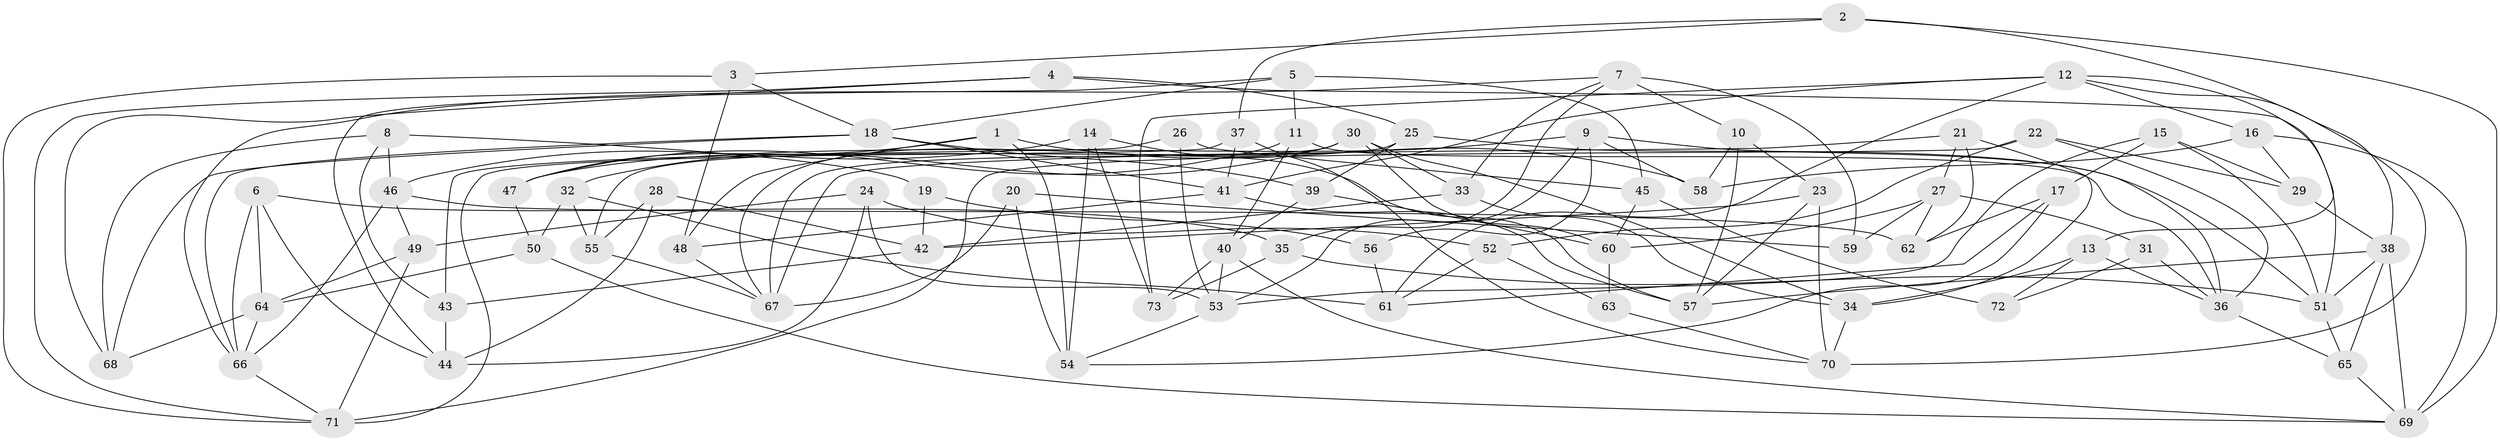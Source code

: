 // original degree distribution, {4: 1.0}
// Generated by graph-tools (version 1.1) at 2025/38/03/04/25 23:38:19]
// undirected, 73 vertices, 160 edges
graph export_dot {
  node [color=gray90,style=filled];
  1;
  2;
  3;
  4;
  5;
  6;
  7;
  8;
  9;
  10;
  11;
  12;
  13;
  14;
  15;
  16;
  17;
  18;
  19;
  20;
  21;
  22;
  23;
  24;
  25;
  26;
  27;
  28;
  29;
  30;
  31;
  32;
  33;
  34;
  35;
  36;
  37;
  38;
  39;
  40;
  41;
  42;
  43;
  44;
  45;
  46;
  47;
  48;
  49;
  50;
  51;
  52;
  53;
  54;
  55;
  56;
  57;
  58;
  59;
  60;
  61;
  62;
  63;
  64;
  65;
  66;
  67;
  68;
  69;
  70;
  71;
  72;
  73;
  1 -- 47 [weight=1.0];
  1 -- 48 [weight=1.0];
  1 -- 54 [weight=1.0];
  1 -- 58 [weight=1.0];
  2 -- 3 [weight=1.0];
  2 -- 37 [weight=1.0];
  2 -- 38 [weight=1.0];
  2 -- 69 [weight=1.0];
  3 -- 18 [weight=1.0];
  3 -- 48 [weight=1.0];
  3 -- 71 [weight=1.0];
  4 -- 25 [weight=1.0];
  4 -- 51 [weight=1.0];
  4 -- 68 [weight=1.0];
  4 -- 71 [weight=1.0];
  5 -- 11 [weight=1.0];
  5 -- 18 [weight=1.0];
  5 -- 44 [weight=1.0];
  5 -- 45 [weight=1.0];
  6 -- 35 [weight=1.0];
  6 -- 44 [weight=1.0];
  6 -- 64 [weight=1.0];
  6 -- 66 [weight=1.0];
  7 -- 10 [weight=1.0];
  7 -- 33 [weight=1.0];
  7 -- 35 [weight=1.0];
  7 -- 59 [weight=2.0];
  7 -- 66 [weight=1.0];
  8 -- 19 [weight=1.0];
  8 -- 43 [weight=1.0];
  8 -- 46 [weight=1.0];
  8 -- 68 [weight=1.0];
  9 -- 36 [weight=1.0];
  9 -- 47 [weight=2.0];
  9 -- 53 [weight=1.0];
  9 -- 56 [weight=1.0];
  9 -- 58 [weight=1.0];
  10 -- 23 [weight=1.0];
  10 -- 57 [weight=1.0];
  10 -- 58 [weight=1.0];
  11 -- 36 [weight=1.0];
  11 -- 40 [weight=2.0];
  11 -- 47 [weight=2.0];
  12 -- 13 [weight=1.0];
  12 -- 16 [weight=1.0];
  12 -- 41 [weight=1.0];
  12 -- 61 [weight=1.0];
  12 -- 70 [weight=1.0];
  12 -- 73 [weight=1.0];
  13 -- 34 [weight=1.0];
  13 -- 36 [weight=1.0];
  13 -- 72 [weight=1.0];
  14 -- 46 [weight=1.0];
  14 -- 54 [weight=1.0];
  14 -- 57 [weight=1.0];
  14 -- 73 [weight=1.0];
  15 -- 17 [weight=1.0];
  15 -- 29 [weight=1.0];
  15 -- 51 [weight=1.0];
  15 -- 53 [weight=1.0];
  16 -- 29 [weight=1.0];
  16 -- 58 [weight=1.0];
  16 -- 69 [weight=1.0];
  17 -- 54 [weight=1.0];
  17 -- 61 [weight=1.0];
  17 -- 62 [weight=1.0];
  18 -- 39 [weight=1.0];
  18 -- 41 [weight=1.0];
  18 -- 66 [weight=1.0];
  18 -- 68 [weight=1.0];
  19 -- 42 [weight=2.0];
  19 -- 56 [weight=1.0];
  20 -- 54 [weight=2.0];
  20 -- 59 [weight=1.0];
  20 -- 67 [weight=1.0];
  21 -- 27 [weight=1.0];
  21 -- 34 [weight=1.0];
  21 -- 62 [weight=1.0];
  21 -- 67 [weight=1.0];
  22 -- 29 [weight=1.0];
  22 -- 36 [weight=1.0];
  22 -- 52 [weight=1.0];
  22 -- 71 [weight=1.0];
  23 -- 42 [weight=1.0];
  23 -- 57 [weight=1.0];
  23 -- 70 [weight=1.0];
  24 -- 44 [weight=1.0];
  24 -- 49 [weight=1.0];
  24 -- 52 [weight=1.0];
  24 -- 53 [weight=1.0];
  25 -- 39 [weight=1.0];
  25 -- 51 [weight=1.0];
  25 -- 67 [weight=1.0];
  26 -- 43 [weight=1.0];
  26 -- 45 [weight=2.0];
  26 -- 53 [weight=1.0];
  27 -- 31 [weight=2.0];
  27 -- 59 [weight=1.0];
  27 -- 60 [weight=1.0];
  27 -- 62 [weight=1.0];
  28 -- 42 [weight=1.0];
  28 -- 44 [weight=2.0];
  28 -- 55 [weight=1.0];
  29 -- 38 [weight=1.0];
  30 -- 32 [weight=1.0];
  30 -- 33 [weight=1.0];
  30 -- 34 [weight=1.0];
  30 -- 55 [weight=1.0];
  30 -- 60 [weight=1.0];
  30 -- 67 [weight=1.0];
  31 -- 36 [weight=1.0];
  31 -- 72 [weight=1.0];
  32 -- 50 [weight=1.0];
  32 -- 55 [weight=1.0];
  32 -- 61 [weight=1.0];
  33 -- 34 [weight=1.0];
  33 -- 42 [weight=1.0];
  34 -- 70 [weight=2.0];
  35 -- 51 [weight=1.0];
  35 -- 73 [weight=1.0];
  36 -- 65 [weight=1.0];
  37 -- 41 [weight=1.0];
  37 -- 70 [weight=1.0];
  37 -- 71 [weight=1.0];
  38 -- 51 [weight=1.0];
  38 -- 57 [weight=1.0];
  38 -- 65 [weight=1.0];
  38 -- 69 [weight=1.0];
  39 -- 40 [weight=1.0];
  39 -- 60 [weight=1.0];
  40 -- 53 [weight=1.0];
  40 -- 69 [weight=1.0];
  40 -- 73 [weight=1.0];
  41 -- 48 [weight=1.0];
  41 -- 57 [weight=2.0];
  42 -- 43 [weight=1.0];
  43 -- 44 [weight=1.0];
  45 -- 60 [weight=1.0];
  45 -- 72 [weight=2.0];
  46 -- 49 [weight=2.0];
  46 -- 62 [weight=1.0];
  46 -- 66 [weight=1.0];
  47 -- 50 [weight=1.0];
  48 -- 67 [weight=1.0];
  49 -- 64 [weight=2.0];
  49 -- 71 [weight=1.0];
  50 -- 64 [weight=1.0];
  50 -- 69 [weight=1.0];
  51 -- 65 [weight=1.0];
  52 -- 61 [weight=1.0];
  52 -- 63 [weight=1.0];
  53 -- 54 [weight=1.0];
  55 -- 67 [weight=1.0];
  56 -- 61 [weight=2.0];
  60 -- 63 [weight=2.0];
  63 -- 70 [weight=1.0];
  64 -- 66 [weight=1.0];
  64 -- 68 [weight=1.0];
  65 -- 69 [weight=1.0];
  66 -- 71 [weight=1.0];
}

